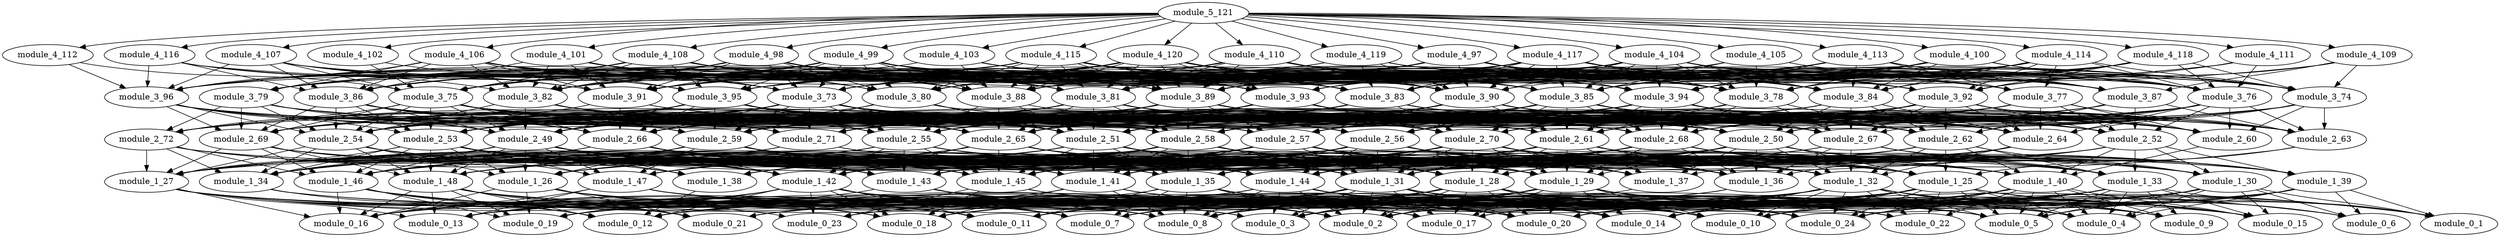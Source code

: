 digraph G {
module_1_25 -> module_0_24;
module_1_25 -> module_0_14;
module_1_25 -> module_0_17;
module_1_25 -> module_0_10;
module_1_25 -> module_0_18;
module_1_25 -> module_0_4;
module_1_25 -> module_0_19;
module_1_25 -> module_0_6;
module_1_25 -> module_0_5;
module_1_25 -> module_0_12;
module_1_25 -> module_0_2;
module_1_25 -> module_0_8;
module_1_25 -> module_0_15;
module_1_25 -> module_0_7;
module_1_25 -> module_0_1;
module_1_25 -> module_0_13;
module_1_25 -> module_0_22;
module_1_25 -> module_0_3;
module_1_25 -> module_0_20;
module_1_25 -> module_0_11;
module_1_26 -> module_0_18;
module_1_26 -> module_0_20;
module_1_26 -> module_0_5;
module_1_26 -> module_0_16;
module_1_26 -> module_0_21;
module_1_26 -> module_0_11;
module_1_26 -> module_0_3;
module_1_26 -> module_0_19;
module_1_26 -> module_0_14;
module_1_27 -> module_0_5;
module_1_27 -> module_0_2;
module_1_27 -> module_0_16;
module_1_27 -> module_0_13;
module_1_27 -> module_0_23;
module_1_27 -> module_0_4;
module_1_27 -> module_0_18;
module_1_27 -> module_0_24;
module_1_27 -> module_0_20;
module_1_27 -> module_0_21;
module_1_27 -> module_0_8;
module_1_28 -> module_0_20;
module_1_28 -> module_0_6;
module_1_28 -> module_0_18;
module_1_28 -> module_0_7;
module_1_28 -> module_0_2;
module_1_28 -> module_0_23;
module_1_28 -> module_0_13;
module_1_28 -> module_0_9;
module_1_28 -> module_0_10;
module_1_28 -> module_0_15;
module_1_28 -> module_0_24;
module_1_28 -> module_0_17;
module_1_28 -> module_0_12;
module_1_28 -> module_0_3;
module_1_28 -> module_0_16;
module_1_28 -> module_0_1;
module_1_28 -> module_0_4;
module_1_28 -> module_0_8;
module_1_28 -> module_0_11;
module_1_28 -> module_0_21;
module_1_28 -> module_0_14;
module_1_28 -> module_0_5;
module_1_29 -> module_0_5;
module_1_29 -> module_0_11;
module_1_29 -> module_0_20;
module_1_29 -> module_0_4;
module_1_29 -> module_0_12;
module_1_29 -> module_0_17;
module_1_29 -> module_0_14;
module_1_29 -> module_0_22;
module_1_29 -> module_0_6;
module_1_29 -> module_0_8;
module_1_29 -> module_0_7;
module_1_29 -> module_0_18;
module_1_29 -> module_0_19;
module_1_29 -> module_0_15;
module_1_29 -> module_0_10;
module_1_29 -> module_0_21;
module_1_29 -> module_0_24;
module_1_29 -> module_0_2;
module_1_29 -> module_0_23;
module_1_29 -> module_0_1;
module_1_29 -> module_0_3;
module_1_30 -> module_0_20;
module_1_30 -> module_0_6;
module_1_30 -> module_0_14;
module_1_30 -> module_0_4;
module_1_30 -> module_0_5;
module_1_30 -> module_0_19;
module_1_30 -> module_0_8;
module_1_30 -> module_0_15;
module_1_30 -> module_0_18;
module_1_30 -> module_0_1;
module_1_31 -> module_0_1;
module_1_31 -> module_0_14;
module_1_31 -> module_0_4;
module_1_31 -> module_0_24;
module_1_31 -> module_0_9;
module_1_31 -> module_0_22;
module_1_31 -> module_0_7;
module_1_31 -> module_0_23;
module_1_31 -> module_0_11;
module_1_31 -> module_0_8;
module_1_31 -> module_0_10;
module_1_31 -> module_0_3;
module_1_31 -> module_0_2;
module_1_31 -> module_0_5;
module_1_31 -> module_0_18;
module_1_31 -> module_0_21;
module_1_31 -> module_0_13;
module_1_31 -> module_0_16;
module_1_31 -> module_0_20;
module_1_31 -> module_0_17;
module_1_31 -> module_0_19;
module_1_31 -> module_0_12;
module_1_31 -> module_0_15;
module_1_32 -> module_0_14;
module_1_32 -> module_0_10;
module_1_32 -> module_0_22;
module_1_32 -> module_0_23;
module_1_32 -> module_0_11;
module_1_32 -> module_0_24;
module_1_32 -> module_0_3;
module_1_32 -> module_0_21;
module_1_32 -> module_0_17;
module_1_32 -> module_0_7;
module_1_32 -> module_0_13;
module_1_32 -> module_0_2;
module_1_32 -> module_0_15;
module_1_32 -> module_0_20;
module_1_32 -> module_0_4;
module_1_32 -> module_0_9;
module_1_32 -> module_0_1;
module_1_32 -> module_0_5;
module_1_32 -> module_0_18;
module_1_32 -> module_0_12;
module_1_32 -> module_0_8;
module_1_33 -> module_0_24;
module_1_33 -> module_0_17;
module_1_33 -> module_0_7;
module_1_33 -> module_0_2;
module_1_33 -> module_0_21;
module_1_33 -> module_0_15;
module_1_33 -> module_0_4;
module_1_33 -> module_0_18;
module_1_33 -> module_0_5;
module_1_33 -> module_0_20;
module_1_33 -> module_0_9;
module_1_33 -> module_0_16;
module_1_33 -> module_0_1;
module_1_34 -> module_0_4;
module_1_34 -> module_0_12;
module_1_34 -> module_0_10;
module_1_35 -> module_0_2;
module_1_35 -> module_0_11;
module_1_35 -> module_0_16;
module_1_35 -> module_0_8;
module_1_35 -> module_0_7;
module_1_35 -> module_0_6;
module_1_35 -> module_0_17;
module_1_35 -> module_0_5;
module_1_36 -> module_0_21;
module_1_36 -> module_0_23;
module_1_36 -> module_0_7;
module_1_37 -> module_0_11;
module_1_38 -> module_0_12;
module_1_39 -> module_0_5;
module_1_39 -> module_0_4;
module_1_39 -> module_0_6;
module_1_39 -> module_0_1;
module_1_39 -> module_0_20;
module_1_39 -> module_0_12;
module_1_39 -> module_0_10;
module_1_39 -> module_0_3;
module_1_39 -> module_0_14;
module_1_39 -> module_0_2;
module_1_39 -> module_0_24;
module_1_40 -> module_0_9;
module_1_40 -> module_0_15;
module_1_40 -> module_0_24;
module_1_40 -> module_0_10;
module_1_40 -> module_0_2;
module_1_40 -> module_0_5;
module_1_40 -> module_0_22;
module_1_40 -> module_0_4;
module_1_40 -> module_0_20;
module_1_40 -> module_0_11;
module_1_40 -> module_0_3;
module_1_41 -> module_0_13;
module_1_41 -> module_0_18;
module_1_41 -> module_0_4;
module_1_41 -> module_0_20;
module_1_41 -> module_0_12;
module_1_41 -> module_0_8;
module_1_42 -> module_0_19;
module_1_42 -> module_0_18;
module_1_42 -> module_0_8;
module_1_42 -> module_0_13;
module_1_42 -> module_0_5;
module_1_42 -> module_0_3;
module_1_42 -> module_0_24;
module_1_42 -> module_0_23;
module_1_42 -> module_0_7;
module_1_42 -> module_0_12;
module_1_42 -> module_0_11;
module_1_42 -> module_0_16;
module_1_43 -> module_0_15;
module_1_43 -> module_0_24;
module_1_43 -> module_0_17;
module_1_43 -> module_0_13;
module_1_43 -> module_0_14;
module_1_43 -> module_0_8;
module_1_44 -> module_0_13;
module_1_44 -> module_0_8;
module_1_44 -> module_0_12;
module_1_44 -> module_0_19;
module_1_44 -> module_0_14;
module_1_44 -> module_0_2;
module_1_44 -> module_0_15;
module_1_44 -> module_0_21;
module_1_44 -> module_0_22;
module_1_44 -> module_0_10;
module_1_44 -> module_0_4;
module_1_44 -> module_0_3;
module_1_44 -> module_0_20;
module_1_45 -> module_0_18;
module_1_45 -> module_0_2;
module_1_45 -> module_0_23;
module_1_45 -> module_0_5;
module_1_46 -> module_0_21;
module_1_46 -> module_0_3;
module_1_46 -> module_0_19;
module_1_46 -> module_0_20;
module_1_46 -> module_0_18;
module_1_46 -> module_0_11;
module_1_46 -> module_0_7;
module_1_46 -> module_0_16;
module_1_46 -> module_0_12;
module_1_46 -> module_0_17;
module_1_47 -> module_0_7;
module_1_47 -> module_0_16;
module_1_47 -> module_0_22;
module_1_47 -> module_0_14;
module_1_47 -> module_0_20;
module_1_47 -> module_0_2;
module_1_47 -> module_0_13;
module_1_47 -> module_0_9;
module_1_48 -> module_0_12;
module_1_48 -> module_0_13;
module_1_48 -> module_0_2;
module_1_48 -> module_0_24;
module_1_48 -> module_0_7;
module_1_48 -> module_0_3;
module_1_48 -> module_0_21;
module_1_48 -> module_0_11;
module_1_48 -> module_0_10;
module_1_48 -> module_0_19;
module_1_48 -> module_0_16;
module_2_49 -> module_1_40;
module_2_49 -> module_1_48;
module_2_49 -> module_1_43;
module_2_49 -> module_1_37;
module_2_49 -> module_1_38;
module_2_49 -> module_1_27;
module_2_49 -> module_1_35;
module_2_49 -> module_1_30;
module_2_49 -> module_1_47;
module_2_49 -> module_1_26;
module_2_49 -> module_1_34;
module_2_49 -> module_1_32;
module_2_49 -> module_1_33;
module_2_49 -> module_1_44;
module_2_49 -> module_1_46;
module_2_49 -> module_1_41;
module_2_49 -> module_1_39;
module_2_49 -> module_1_25;
module_2_49 -> module_1_36;
module_2_49 -> module_1_45;
module_2_49 -> module_1_42;
module_2_49 -> module_1_29;
module_2_49 -> module_1_28;
module_2_50 -> module_1_46;
module_2_50 -> module_1_29;
module_2_50 -> module_1_38;
module_2_50 -> module_1_39;
module_2_50 -> module_1_36;
module_2_50 -> module_1_26;
module_2_50 -> module_1_25;
module_2_50 -> module_1_33;
module_2_50 -> module_1_32;
module_2_50 -> module_1_42;
module_2_50 -> module_1_43;
module_2_50 -> module_1_45;
module_2_50 -> module_1_37;
module_2_50 -> module_1_35;
module_2_50 -> module_1_30;
module_2_50 -> module_1_28;
module_2_50 -> module_1_47;
module_2_50 -> module_1_48;
module_2_50 -> module_1_31;
module_2_50 -> module_1_44;
module_2_51 -> module_1_26;
module_2_51 -> module_1_29;
module_2_51 -> module_1_41;
module_2_51 -> module_1_34;
module_2_51 -> module_1_35;
module_2_51 -> module_1_30;
module_2_51 -> module_1_25;
module_2_51 -> module_1_48;
module_2_51 -> module_1_36;
module_2_51 -> module_1_31;
module_2_51 -> module_1_45;
module_2_51 -> module_1_44;
module_2_51 -> module_1_37;
module_2_51 -> module_1_27;
module_2_51 -> module_1_38;
module_2_51 -> module_1_47;
module_2_51 -> module_1_40;
module_2_52 -> module_1_37;
module_2_52 -> module_1_41;
module_2_52 -> module_1_30;
module_2_52 -> module_1_33;
module_2_52 -> module_1_39;
module_2_52 -> module_1_26;
module_2_52 -> module_1_42;
module_2_52 -> module_1_40;
module_2_53 -> module_1_30;
module_2_53 -> module_1_42;
module_2_53 -> module_1_26;
module_2_53 -> module_1_48;
module_2_53 -> module_1_40;
module_2_53 -> module_1_27;
module_2_53 -> module_1_47;
module_2_53 -> module_1_38;
module_2_53 -> module_1_34;
module_2_53 -> module_1_41;
module_2_53 -> module_1_44;
module_2_53 -> module_1_46;
module_2_53 -> module_1_31;
module_2_53 -> module_1_25;
module_2_53 -> module_1_36;
module_2_53 -> module_1_28;
module_2_54 -> module_1_45;
module_2_54 -> module_1_48;
module_2_54 -> module_1_27;
module_2_54 -> module_1_34;
module_2_54 -> module_1_44;
module_2_54 -> module_1_26;
module_2_54 -> module_1_47;
module_2_55 -> module_1_27;
module_2_55 -> module_1_48;
module_2_55 -> module_1_45;
module_2_55 -> module_1_44;
module_2_55 -> module_1_37;
module_2_55 -> module_1_34;
module_2_55 -> module_1_33;
module_2_55 -> module_1_42;
module_2_55 -> module_1_32;
module_2_55 -> module_1_40;
module_2_55 -> module_1_43;
module_2_55 -> module_1_46;
module_2_56 -> module_1_39;
module_2_56 -> module_1_33;
module_2_56 -> module_1_27;
module_2_56 -> module_1_36;
module_2_56 -> module_1_29;
module_2_56 -> module_1_44;
module_2_56 -> module_1_34;
module_2_56 -> module_1_37;
module_2_56 -> module_1_45;
module_2_56 -> module_1_32;
module_2_56 -> module_1_30;
module_2_56 -> module_1_46;
module_2_56 -> module_1_38;
module_2_56 -> module_1_35;
module_2_56 -> module_1_40;
module_2_56 -> module_1_43;
module_2_56 -> module_1_31;
module_2_56 -> module_1_26;
module_2_56 -> module_1_41;
module_2_57 -> module_1_31;
module_2_57 -> module_1_30;
module_2_57 -> module_1_25;
module_2_57 -> module_1_47;
module_2_57 -> module_1_27;
module_2_57 -> module_1_39;
module_2_57 -> module_1_38;
module_2_57 -> module_1_33;
module_2_57 -> module_1_29;
module_2_57 -> module_1_36;
module_2_57 -> module_1_40;
module_2_57 -> module_1_42;
module_2_57 -> module_1_41;
module_2_57 -> module_1_43;
module_2_57 -> module_1_34;
module_2_57 -> module_1_28;
module_2_57 -> module_1_48;
module_2_57 -> module_1_45;
module_2_58 -> module_1_45;
module_2_58 -> module_1_36;
module_2_58 -> module_1_47;
module_2_58 -> module_1_32;
module_2_58 -> module_1_48;
module_2_58 -> module_1_29;
module_2_58 -> module_1_41;
module_2_58 -> module_1_37;
module_2_58 -> module_1_34;
module_2_58 -> module_1_46;
module_2_58 -> module_1_40;
module_2_58 -> module_1_31;
module_2_58 -> module_1_38;
module_2_58 -> module_1_28;
module_2_58 -> module_1_42;
module_2_58 -> module_1_43;
module_2_58 -> module_1_27;
module_2_58 -> module_1_33;
module_2_58 -> module_1_35;
module_2_58 -> module_1_30;
module_2_59 -> module_1_31;
module_2_59 -> module_1_43;
module_2_59 -> module_1_47;
module_2_59 -> module_1_29;
module_2_59 -> module_1_44;
module_2_59 -> module_1_32;
module_2_59 -> module_1_46;
module_2_59 -> module_1_45;
module_2_59 -> module_1_35;
module_2_59 -> module_1_41;
module_2_59 -> module_1_40;
module_2_59 -> module_1_39;
module_2_59 -> module_1_34;
module_2_59 -> module_1_26;
module_2_60 -> module_1_40;
module_2_61 -> module_1_46;
module_2_61 -> module_1_48;
module_2_61 -> module_1_40;
module_2_61 -> module_1_36;
module_2_61 -> module_1_41;
module_2_61 -> module_1_39;
module_2_61 -> module_1_32;
module_2_61 -> module_1_31;
module_2_61 -> module_1_42;
module_2_61 -> module_1_29;
module_2_61 -> module_1_25;
module_2_61 -> module_1_35;
module_2_61 -> module_1_44;
module_2_61 -> module_1_37;
module_2_61 -> module_1_28;
module_2_61 -> module_1_34;
module_2_61 -> module_1_47;
module_2_62 -> module_1_35;
module_2_62 -> module_1_42;
module_2_62 -> module_1_32;
module_2_62 -> module_1_28;
module_2_62 -> module_1_33;
module_2_62 -> module_1_30;
module_2_62 -> module_1_45;
module_2_62 -> module_1_40;
module_2_62 -> module_1_25;
module_2_62 -> module_1_43;
module_2_63 -> module_1_44;
module_2_63 -> module_1_25;
module_2_64 -> module_1_42;
module_2_64 -> module_1_41;
module_2_64 -> module_1_48;
module_2_64 -> module_1_31;
module_2_64 -> module_1_32;
module_2_64 -> module_1_36;
module_2_65 -> module_1_45;
module_2_65 -> module_1_48;
module_2_65 -> module_1_29;
module_2_65 -> module_1_44;
module_2_65 -> module_1_32;
module_2_65 -> module_1_47;
module_2_65 -> module_1_27;
module_2_65 -> module_1_25;
module_2_65 -> module_1_37;
module_2_65 -> module_1_46;
module_2_65 -> module_1_42;
module_2_65 -> module_1_36;
module_2_66 -> module_1_27;
module_2_66 -> module_1_41;
module_2_66 -> module_1_34;
module_2_66 -> module_1_42;
module_2_66 -> module_1_33;
module_2_66 -> module_1_45;
module_2_66 -> module_1_43;
module_2_66 -> module_1_31;
module_2_67 -> module_1_36;
module_2_67 -> module_1_42;
module_2_67 -> module_1_39;
module_2_67 -> module_1_44;
module_2_67 -> module_1_33;
module_2_67 -> module_1_32;
module_2_68 -> module_1_27;
module_2_68 -> module_1_43;
module_2_68 -> module_1_46;
module_2_68 -> module_1_30;
module_2_68 -> module_1_31;
module_2_68 -> module_1_45;
module_2_68 -> module_1_44;
module_2_68 -> module_1_40;
module_2_68 -> module_1_36;
module_2_68 -> module_1_29;
module_2_68 -> module_1_25;
module_2_68 -> module_1_35;
module_2_68 -> module_1_33;
module_2_68 -> module_1_38;
module_2_68 -> module_1_48;
module_2_69 -> module_1_46;
module_2_69 -> module_1_48;
module_2_69 -> module_1_42;
module_2_69 -> module_1_35;
module_2_69 -> module_1_32;
module_2_69 -> module_1_27;
module_2_69 -> module_1_43;
module_2_70 -> module_1_43;
module_2_70 -> module_1_45;
module_2_70 -> module_1_30;
module_2_70 -> module_1_35;
module_2_70 -> module_1_37;
module_2_70 -> module_1_48;
module_2_70 -> module_1_40;
module_2_70 -> module_1_46;
module_2_70 -> module_1_32;
module_2_70 -> module_1_26;
module_2_70 -> module_1_36;
module_2_70 -> module_1_28;
module_2_70 -> module_1_34;
module_2_70 -> module_1_27;
module_2_70 -> module_1_31;
module_2_70 -> module_1_38;
module_2_70 -> module_1_39;
module_2_70 -> module_1_47;
module_2_70 -> module_1_41;
module_2_70 -> module_1_33;
module_2_70 -> module_1_44;
module_2_70 -> module_1_29;
module_2_71 -> module_1_46;
module_2_71 -> module_1_40;
module_2_71 -> module_1_27;
module_2_71 -> module_1_28;
module_2_72 -> module_1_35;
module_2_72 -> module_1_38;
module_2_72 -> module_1_43;
module_2_72 -> module_1_42;
module_2_72 -> module_1_29;
module_2_72 -> module_1_27;
module_2_72 -> module_1_34;
module_2_72 -> module_1_46;
module_3_73 -> module_2_70;
module_3_73 -> module_2_53;
module_3_73 -> module_2_52;
module_3_73 -> module_2_64;
module_3_73 -> module_2_69;
module_3_73 -> module_2_56;
module_3_73 -> module_2_65;
module_3_73 -> module_2_49;
module_3_73 -> module_2_54;
module_3_73 -> module_2_58;
module_3_73 -> module_2_72;
module_3_73 -> module_2_71;
module_3_73 -> module_2_62;
module_3_73 -> module_2_66;
module_3_73 -> module_2_60;
module_3_73 -> module_2_63;
module_3_73 -> module_2_51;
module_3_73 -> module_2_67;
module_3_73 -> module_2_55;
module_3_73 -> module_2_61;
module_3_73 -> module_2_57;
module_3_73 -> module_2_50;
module_3_73 -> module_2_59;
module_3_74 -> module_2_57;
module_3_74 -> module_2_66;
module_3_74 -> module_2_64;
module_3_74 -> module_2_56;
module_3_74 -> module_2_68;
module_3_74 -> module_2_70;
module_3_74 -> module_2_58;
module_3_74 -> module_2_63;
module_3_74 -> module_2_67;
module_3_74 -> module_2_71;
module_3_74 -> module_2_50;
module_3_74 -> module_2_51;
module_3_74 -> module_2_60;
module_3_75 -> module_2_56;
module_3_75 -> module_2_58;
module_3_75 -> module_2_60;
module_3_75 -> module_2_51;
module_3_75 -> module_2_53;
module_3_75 -> module_2_67;
module_3_75 -> module_2_63;
module_3_75 -> module_2_70;
module_3_75 -> module_2_71;
module_3_75 -> module_2_49;
module_3_75 -> module_2_64;
module_3_75 -> module_2_55;
module_3_75 -> module_2_62;
module_3_75 -> module_2_61;
module_3_75 -> module_2_69;
module_3_75 -> module_2_59;
module_3_75 -> module_2_72;
module_3_75 -> module_2_50;
module_3_75 -> module_2_54;
module_3_75 -> module_2_68;
module_3_75 -> module_2_65;
module_3_75 -> module_2_66;
module_3_75 -> module_2_57;
module_3_76 -> module_2_53;
module_3_76 -> module_2_63;
module_3_76 -> module_2_62;
module_3_76 -> module_2_66;
module_3_76 -> module_2_59;
module_3_76 -> module_2_50;
module_3_76 -> module_2_60;
module_3_76 -> module_2_54;
module_3_76 -> module_2_52;
module_3_76 -> module_2_64;
module_3_76 -> module_2_70;
module_3_76 -> module_2_55;
module_3_76 -> module_2_61;
module_3_77 -> module_2_52;
module_3_77 -> module_2_70;
module_3_77 -> module_2_54;
module_3_77 -> module_2_63;
module_3_77 -> module_2_64;
module_3_77 -> module_2_68;
module_3_77 -> module_2_69;
module_3_77 -> module_2_60;
module_3_77 -> module_2_58;
module_3_78 -> module_2_61;
module_3_78 -> module_2_68;
module_3_78 -> module_2_58;
module_3_78 -> module_2_62;
module_3_78 -> module_2_67;
module_3_78 -> module_2_65;
module_3_79 -> module_2_54;
module_3_79 -> module_2_72;
module_3_79 -> module_2_57;
module_3_79 -> module_2_52;
module_3_79 -> module_2_49;
module_3_79 -> module_2_65;
module_3_79 -> module_2_69;
module_3_80 -> module_2_62;
module_3_80 -> module_2_49;
module_3_80 -> module_2_59;
module_3_80 -> module_2_51;
module_3_80 -> module_2_64;
module_3_81 -> module_2_59;
module_3_81 -> module_2_71;
module_3_81 -> module_2_62;
module_3_81 -> module_2_72;
module_3_81 -> module_2_60;
module_3_81 -> module_2_56;
module_3_81 -> module_2_68;
module_3_81 -> module_2_63;
module_3_81 -> module_2_66;
module_3_81 -> module_2_51;
module_3_81 -> module_2_65;
module_3_81 -> module_2_53;
module_3_81 -> module_2_49;
module_3_81 -> module_2_58;
module_3_81 -> module_2_61;
module_3_82 -> module_2_49;
module_3_82 -> module_2_58;
module_3_82 -> module_2_68;
module_3_82 -> module_2_54;
module_3_82 -> module_2_64;
module_3_82 -> module_2_57;
module_3_82 -> module_2_71;
module_3_82 -> module_2_51;
module_3_83 -> module_2_51;
module_3_83 -> module_2_67;
module_3_83 -> module_2_69;
module_3_83 -> module_2_52;
module_3_83 -> module_2_65;
module_3_83 -> module_2_50;
module_3_83 -> module_2_70;
module_3_83 -> module_2_71;
module_3_83 -> module_2_64;
module_3_83 -> module_2_49;
module_3_83 -> module_2_66;
module_3_83 -> module_2_72;
module_3_83 -> module_2_63;
module_3_83 -> module_2_54;
module_3_83 -> module_2_62;
module_3_84 -> module_2_54;
module_3_84 -> module_2_65;
module_3_84 -> module_2_59;
module_3_84 -> module_2_51;
module_3_84 -> module_2_62;
module_3_84 -> module_2_67;
module_3_84 -> module_2_64;
module_3_84 -> module_2_50;
module_3_84 -> module_2_58;
module_3_85 -> module_2_54;
module_3_85 -> module_2_55;
module_3_85 -> module_2_69;
module_3_85 -> module_2_58;
module_3_85 -> module_2_65;
module_3_85 -> module_2_52;
module_3_85 -> module_2_50;
module_3_85 -> module_2_51;
module_3_85 -> module_2_67;
module_3_85 -> module_2_68;
module_3_85 -> module_2_61;
module_3_85 -> module_2_49;
module_3_85 -> module_2_57;
module_3_85 -> module_2_71;
module_3_85 -> module_2_70;
module_3_85 -> module_2_60;
module_3_85 -> module_2_63;
module_3_85 -> module_2_56;
module_3_85 -> module_2_59;
module_3_86 -> module_2_61;
module_3_86 -> module_2_54;
module_3_86 -> module_2_69;
module_3_86 -> module_2_59;
module_3_86 -> module_2_65;
module_3_86 -> module_2_58;
module_3_86 -> module_2_56;
module_3_86 -> module_2_55;
module_3_86 -> module_2_49;
module_3_86 -> module_2_66;
module_3_86 -> module_2_57;
module_3_86 -> module_2_71;
module_3_86 -> module_2_53;
module_3_86 -> module_2_62;
module_3_86 -> module_2_70;
module_3_86 -> module_2_68;
module_3_87 -> module_2_63;
module_3_87 -> module_2_62;
module_3_87 -> module_2_68;
module_3_87 -> module_2_52;
module_3_87 -> module_2_65;
module_3_87 -> module_2_51;
module_3_88 -> module_2_65;
module_3_88 -> module_2_51;
module_3_88 -> module_2_55;
module_3_88 -> module_2_61;
module_3_89 -> module_2_53;
module_3_89 -> module_2_54;
module_3_89 -> module_2_49;
module_3_89 -> module_2_50;
module_3_89 -> module_2_52;
module_3_89 -> module_2_63;
module_3_89 -> module_2_58;
module_3_89 -> module_2_70;
module_3_89 -> module_2_60;
module_3_89 -> module_2_72;
module_3_89 -> module_2_62;
module_3_89 -> module_2_61;
module_3_89 -> module_2_64;
module_3_89 -> module_2_69;
module_3_89 -> module_2_65;
module_3_89 -> module_2_55;
module_3_89 -> module_2_68;
module_3_89 -> module_2_71;
module_3_89 -> module_2_67;
module_3_89 -> module_2_57;
module_3_89 -> module_2_66;
module_3_89 -> module_2_59;
module_3_90 -> module_2_53;
module_3_90 -> module_2_60;
module_3_90 -> module_2_58;
module_3_90 -> module_2_65;
module_3_90 -> module_2_66;
module_3_90 -> module_2_57;
module_3_90 -> module_2_51;
module_3_90 -> module_2_71;
module_3_90 -> module_2_50;
module_3_90 -> module_2_61;
module_3_90 -> module_2_52;
module_3_90 -> module_2_62;
module_3_90 -> module_2_59;
module_3_90 -> module_2_64;
module_3_91 -> module_2_54;
module_3_91 -> module_2_66;
module_3_91 -> module_2_61;
module_3_91 -> module_2_67;
module_3_92 -> module_2_56;
module_3_92 -> module_2_63;
module_3_92 -> module_2_54;
module_3_92 -> module_2_66;
module_3_92 -> module_2_49;
module_3_92 -> module_2_62;
module_3_92 -> module_2_70;
module_3_92 -> module_2_72;
module_3_92 -> module_2_55;
module_3_92 -> module_2_58;
module_3_92 -> module_2_51;
module_3_92 -> module_2_65;
module_3_92 -> module_2_57;
module_3_92 -> module_2_61;
module_3_92 -> module_2_71;
module_3_92 -> module_2_60;
module_3_92 -> module_2_50;
module_3_92 -> module_2_67;
module_3_92 -> module_2_68;
module_3_92 -> module_2_52;
module_3_92 -> module_2_64;
module_3_93 -> module_2_65;
module_3_93 -> module_2_69;
module_3_93 -> module_2_70;
module_3_93 -> module_2_62;
module_3_93 -> module_2_54;
module_3_93 -> module_2_64;
module_3_93 -> module_2_67;
module_3_93 -> module_2_63;
module_3_93 -> module_2_68;
module_3_93 -> module_2_55;
module_3_93 -> module_2_52;
module_3_93 -> module_2_51;
module_3_93 -> module_2_71;
module_3_94 -> module_2_63;
module_3_94 -> module_2_51;
module_3_94 -> module_2_56;
module_3_94 -> module_2_58;
module_3_94 -> module_2_54;
module_3_94 -> module_2_59;
module_3_94 -> module_2_57;
module_3_94 -> module_2_60;
module_3_94 -> module_2_61;
module_3_94 -> module_2_52;
module_3_94 -> module_2_69;
module_3_94 -> module_2_68;
module_3_94 -> module_2_53;
module_3_94 -> module_2_66;
module_3_94 -> module_2_67;
module_3_94 -> module_2_64;
module_3_94 -> module_2_62;
module_3_94 -> module_2_55;
module_3_94 -> module_2_65;
module_3_95 -> module_2_67;
module_3_95 -> module_2_52;
module_3_95 -> module_2_49;
module_3_95 -> module_2_56;
module_3_95 -> module_2_72;
module_3_95 -> module_2_68;
module_3_95 -> module_2_53;
module_3_95 -> module_2_51;
module_3_95 -> module_2_58;
module_3_95 -> module_2_69;
module_3_95 -> module_2_55;
module_3_95 -> module_2_70;
module_3_95 -> module_2_66;
module_3_95 -> module_2_65;
module_3_95 -> module_2_54;
module_3_95 -> module_2_59;
module_3_95 -> module_2_62;
module_3_96 -> module_2_58;
module_3_96 -> module_2_56;
module_3_96 -> module_2_59;
module_3_96 -> module_2_54;
module_3_96 -> module_2_51;
module_3_96 -> module_2_52;
module_3_96 -> module_2_53;
module_3_96 -> module_2_50;
module_3_96 -> module_2_66;
module_3_96 -> module_2_69;
module_3_96 -> module_2_67;
module_3_96 -> module_2_49;
module_3_96 -> module_2_60;
module_4_97 -> module_3_89;
module_4_97 -> module_3_84;
module_4_97 -> module_3_82;
module_4_97 -> module_3_90;
module_4_97 -> module_3_92;
module_4_97 -> module_3_96;
module_4_97 -> module_3_77;
module_4_97 -> module_3_86;
module_4_97 -> module_3_91;
module_4_97 -> module_3_76;
module_4_97 -> module_3_73;
module_4_97 -> module_3_80;
module_4_97 -> module_3_95;
module_4_97 -> module_3_78;
module_4_97 -> module_3_81;
module_4_97 -> module_3_87;
module_4_97 -> module_3_94;
module_4_98 -> module_3_77;
module_4_98 -> module_3_93;
module_4_98 -> module_3_78;
module_4_98 -> module_3_86;
module_4_98 -> module_3_96;
module_4_98 -> module_3_80;
module_4_98 -> module_3_79;
module_4_98 -> module_3_94;
module_4_98 -> module_3_88;
module_4_98 -> module_3_87;
module_4_98 -> module_3_91;
module_4_98 -> module_3_82;
module_4_98 -> module_3_84;
module_4_98 -> module_3_85;
module_4_98 -> module_3_75;
module_4_98 -> module_3_81;
module_4_98 -> module_3_92;
module_4_98 -> module_3_73;
module_4_98 -> module_3_89;
module_4_99 -> module_3_86;
module_4_99 -> module_3_77;
module_4_99 -> module_3_78;
module_4_99 -> module_3_87;
module_4_99 -> module_3_89;
module_4_99 -> module_3_74;
module_4_99 -> module_3_79;
module_4_99 -> module_3_96;
module_4_99 -> module_3_90;
module_4_99 -> module_3_75;
module_4_99 -> module_3_91;
module_4_99 -> module_3_73;
module_4_99 -> module_3_95;
module_4_99 -> module_3_88;
module_4_99 -> module_3_94;
module_4_99 -> module_3_84;
module_4_99 -> module_3_93;
module_4_99 -> module_3_82;
module_4_99 -> module_3_80;
module_4_99 -> module_3_83;
module_4_99 -> module_3_81;
module_4_99 -> module_3_76;
module_4_100 -> module_3_85;
module_4_100 -> module_3_89;
module_4_100 -> module_3_83;
module_4_100 -> module_3_84;
module_4_100 -> module_3_95;
module_4_100 -> module_3_76;
module_4_100 -> module_3_78;
module_4_100 -> module_3_74;
module_4_100 -> module_3_79;
module_4_100 -> module_3_94;
module_4_101 -> module_3_89;
module_4_101 -> module_3_85;
module_4_101 -> module_3_93;
module_4_101 -> module_3_90;
module_4_101 -> module_3_73;
module_4_101 -> module_3_91;
module_4_101 -> module_3_82;
module_4_101 -> module_3_81;
module_4_101 -> module_3_80;
module_4_101 -> module_3_86;
module_4_102 -> module_3_73;
module_4_102 -> module_3_75;
module_4_103 -> module_3_78;
module_4_103 -> module_3_88;
module_4_103 -> module_3_93;
module_4_103 -> module_3_94;
module_4_103 -> module_3_79;
module_4_104 -> module_3_89;
module_4_104 -> module_3_82;
module_4_104 -> module_3_85;
module_4_104 -> module_3_88;
module_4_104 -> module_3_87;
module_4_104 -> module_3_74;
module_4_104 -> module_3_95;
module_4_104 -> module_3_75;
module_4_104 -> module_3_79;
module_4_104 -> module_3_77;
module_4_104 -> module_3_80;
module_4_104 -> module_3_94;
module_4_104 -> module_3_73;
module_4_104 -> module_3_91;
module_4_104 -> module_3_78;
module_4_104 -> module_3_93;
module_4_104 -> module_3_83;
module_4_104 -> module_3_81;
module_4_104 -> module_3_92;
module_4_104 -> module_3_90;
module_4_104 -> module_3_76;
module_4_104 -> module_3_84;
module_4_104 -> module_3_86;
module_4_105 -> module_3_93;
module_4_105 -> module_3_85;
module_4_105 -> module_3_91;
module_4_105 -> module_3_87;
module_4_105 -> module_3_78;
module_4_106 -> module_3_88;
module_4_106 -> module_3_76;
module_4_106 -> module_3_79;
module_4_106 -> module_3_82;
module_4_106 -> module_3_83;
module_4_106 -> module_3_73;
module_4_106 -> module_3_95;
module_4_106 -> module_3_78;
module_4_106 -> module_3_89;
module_4_106 -> module_3_91;
module_4_106 -> module_3_96;
module_4_106 -> module_3_86;
module_4_107 -> module_3_75;
module_4_107 -> module_3_95;
module_4_107 -> module_3_86;
module_4_107 -> module_3_77;
module_4_107 -> module_3_89;
module_4_107 -> module_3_91;
module_4_107 -> module_3_96;
module_4_108 -> module_3_88;
module_4_108 -> module_3_96;
module_4_108 -> module_3_80;
module_4_108 -> module_3_82;
module_4_108 -> module_3_79;
module_4_108 -> module_3_74;
module_4_108 -> module_3_94;
module_4_108 -> module_3_90;
module_4_108 -> module_3_95;
module_4_108 -> module_3_85;
module_4_108 -> module_3_75;
module_4_108 -> module_3_84;
module_4_108 -> module_3_78;
module_4_109 -> module_3_83;
module_4_109 -> module_3_87;
module_4_109 -> module_3_92;
module_4_109 -> module_3_74;
module_4_110 -> module_3_96;
module_4_110 -> module_3_81;
module_4_110 -> module_3_78;
module_4_110 -> module_3_90;
module_4_110 -> module_3_82;
module_4_110 -> module_3_85;
module_4_110 -> module_3_84;
module_4_110 -> module_3_88;
module_4_110 -> module_3_95;
module_4_110 -> module_3_74;
module_4_110 -> module_3_79;
module_4_110 -> module_3_87;
module_4_110 -> module_3_89;
module_4_111 -> module_3_89;
module_4_111 -> module_3_76;
module_4_111 -> module_3_92;
module_4_111 -> module_3_88;
module_4_112 -> module_3_75;
module_4_112 -> module_3_96;
module_4_113 -> module_3_77;
module_4_113 -> module_3_94;
module_4_113 -> module_3_85;
module_4_113 -> module_3_93;
module_4_113 -> module_3_76;
module_4_113 -> module_3_73;
module_4_113 -> module_3_87;
module_4_113 -> module_3_84;
module_4_113 -> module_3_89;
module_4_113 -> module_3_81;
module_4_113 -> module_3_80;
module_4_114 -> module_3_77;
module_4_114 -> module_3_76;
module_4_114 -> module_3_74;
module_4_114 -> module_3_85;
module_4_114 -> module_3_89;
module_4_114 -> module_3_78;
module_4_114 -> module_3_81;
module_4_114 -> module_3_84;
module_4_114 -> module_3_73;
module_4_114 -> module_3_83;
module_4_114 -> module_3_82;
module_4_114 -> module_3_88;
module_4_114 -> module_3_92;
module_4_115 -> module_3_91;
module_4_115 -> module_3_83;
module_4_115 -> module_3_93;
module_4_115 -> module_3_80;
module_4_115 -> module_3_84;
module_4_115 -> module_3_75;
module_4_115 -> module_3_87;
module_4_115 -> module_3_90;
module_4_115 -> module_3_79;
module_4_115 -> module_3_89;
module_4_115 -> module_3_78;
module_4_115 -> module_3_92;
module_4_115 -> module_3_74;
module_4_115 -> module_3_88;
module_4_115 -> module_3_76;
module_4_115 -> module_3_96;
module_4_115 -> module_3_82;
module_4_115 -> module_3_81;
module_4_115 -> module_3_85;
module_4_115 -> module_3_95;
module_4_115 -> module_3_86;
module_4_116 -> module_3_91;
module_4_116 -> module_3_95;
module_4_116 -> module_3_82;
module_4_116 -> module_3_86;
module_4_116 -> module_3_96;
module_4_116 -> module_3_87;
module_4_117 -> module_3_90;
module_4_117 -> module_3_75;
module_4_117 -> module_3_77;
module_4_117 -> module_3_73;
module_4_117 -> module_3_83;
module_4_117 -> module_3_74;
module_4_117 -> module_3_88;
module_4_117 -> module_3_78;
module_4_117 -> module_3_81;
module_4_117 -> module_3_89;
module_4_117 -> module_3_95;
module_4_117 -> module_3_84;
module_4_117 -> module_3_87;
module_4_117 -> module_3_93;
module_4_117 -> module_3_76;
module_4_117 -> module_3_91;
module_4_117 -> module_3_96;
module_4_117 -> module_3_85;
module_4_117 -> module_3_86;
module_4_117 -> module_3_92;
module_4_117 -> module_3_82;
module_4_117 -> module_3_80;
module_4_118 -> module_3_95;
module_4_118 -> module_3_94;
module_4_118 -> module_3_78;
module_4_118 -> module_3_92;
module_4_118 -> module_3_89;
module_4_118 -> module_3_84;
module_4_118 -> module_3_91;
module_4_118 -> module_3_76;
module_4_118 -> module_3_90;
module_4_118 -> module_3_74;
module_4_118 -> module_3_88;
module_4_119 -> module_3_78;
module_4_119 -> module_3_86;
module_4_119 -> module_3_83;
module_4_119 -> module_3_79;
module_4_119 -> module_3_76;
module_4_119 -> module_3_90;
module_4_120 -> module_3_83;
module_4_120 -> module_3_84;
module_4_120 -> module_3_96;
module_4_120 -> module_3_95;
module_4_120 -> module_3_73;
module_4_120 -> module_3_75;
module_4_120 -> module_3_80;
module_4_120 -> module_3_87;
module_4_120 -> module_3_74;
module_4_120 -> module_3_88;
module_4_120 -> module_3_81;
module_4_120 -> module_3_89;
module_4_120 -> module_3_92;
module_4_120 -> module_3_93;
module_4_120 -> module_3_82;
module_4_120 -> module_3_94;
module_4_120 -> module_3_85;
module_4_120 -> module_3_77;
module_4_120 -> module_3_91;
module_4_120 -> module_3_86;
module_4_120 -> module_3_90;
module_4_120 -> module_3_76;
module_4_120 -> module_3_79;
module_5_121 -> module_4_97;
module_5_121 -> module_4_98;
module_5_121 -> module_4_99;
module_5_121 -> module_4_100;
module_5_121 -> module_4_101;
module_5_121 -> module_4_102;
module_5_121 -> module_4_103;
module_5_121 -> module_4_104;
module_5_121 -> module_4_105;
module_5_121 -> module_4_106;
module_5_121 -> module_4_107;
module_5_121 -> module_4_108;
module_5_121 -> module_4_109;
module_5_121 -> module_4_110;
module_5_121 -> module_4_111;
module_5_121 -> module_4_112;
module_5_121 -> module_4_113;
module_5_121 -> module_4_114;
module_5_121 -> module_4_115;
module_5_121 -> module_4_116;
module_5_121 -> module_4_117;
module_5_121 -> module_4_118;
module_5_121 -> module_4_119;
module_5_121 -> module_4_120;
}
